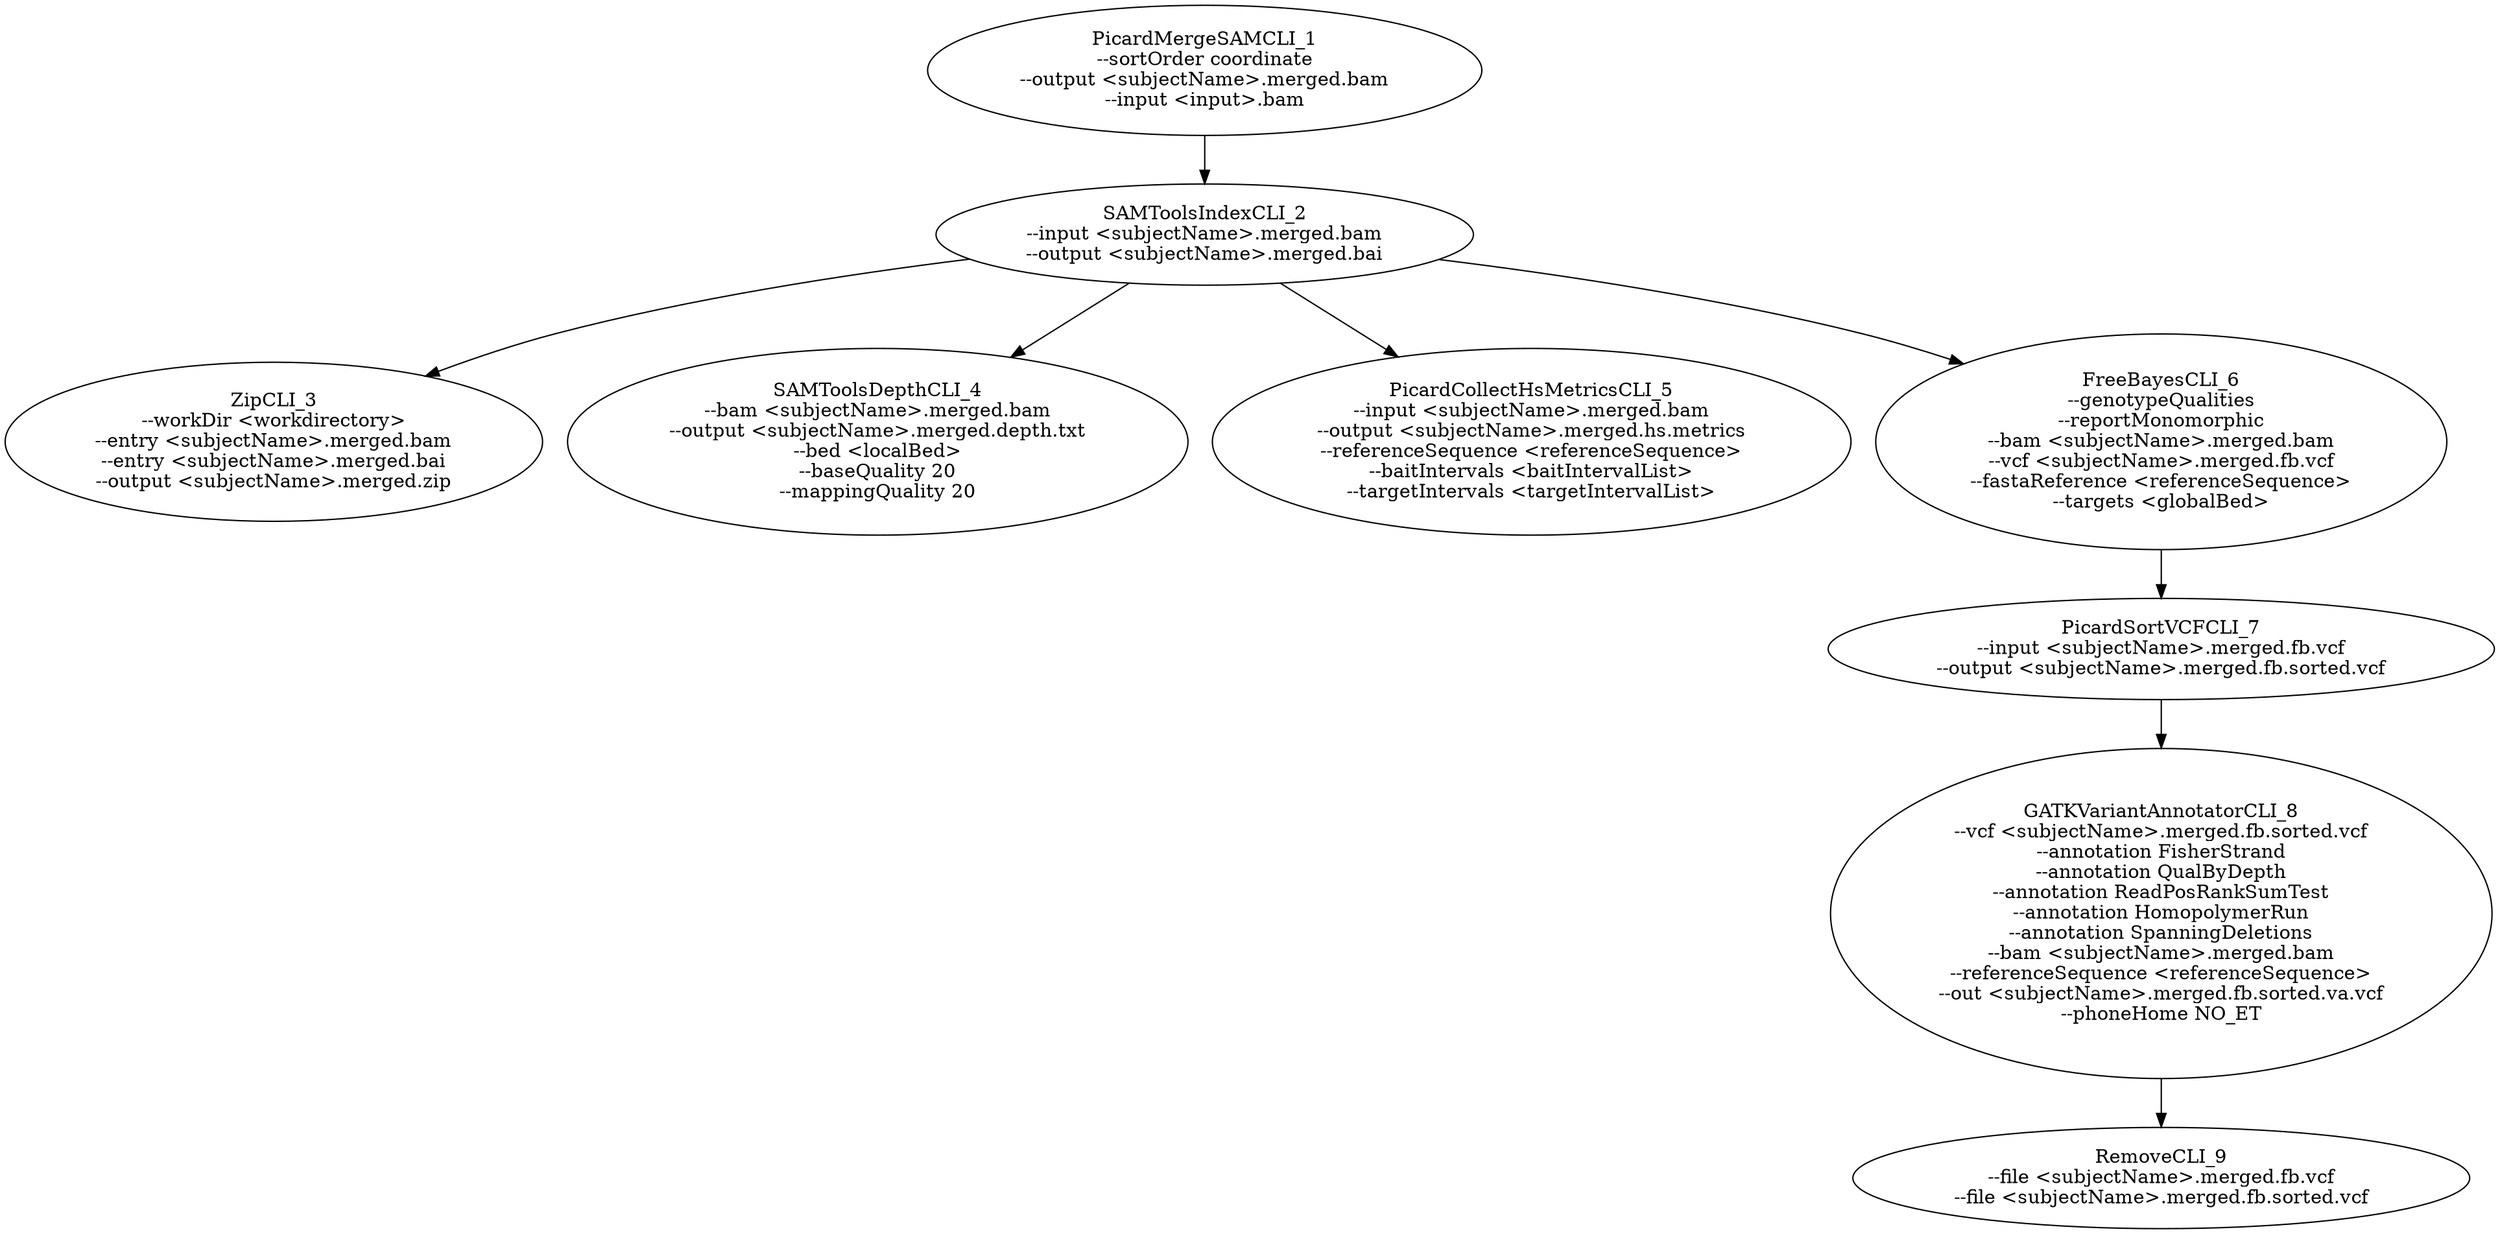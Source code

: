 digraph G {
  PicardMergeSAMCLI_1 [ label="PicardMergeSAMCLI_1
--sortOrder coordinate
--output <subjectName>.merged.bam
--input <input>.bam
" ];
  SAMToolsIndexCLI_2 [ label="SAMToolsIndexCLI_2
--input <subjectName>.merged.bam
--output <subjectName>.merged.bai
" ];
  ZipCLI_3 [ label="ZipCLI_3
--workDir <workdirectory>
--entry <subjectName>.merged.bam
--entry <subjectName>.merged.bai
--output <subjectName>.merged.zip
" ];
  SAMToolsDepthCLI_4 [ label="SAMToolsDepthCLI_4
--bam <subjectName>.merged.bam
--output <subjectName>.merged.depth.txt
--bed <localBed>
--baseQuality 20
--mappingQuality 20
" ];
  PicardCollectHsMetricsCLI_5 [ label="PicardCollectHsMetricsCLI_5
--input <subjectName>.merged.bam
--output <subjectName>.merged.hs.metrics
--referenceSequence <referenceSequence>
--baitIntervals <baitIntervalList>
--targetIntervals <targetIntervalList>
" ];
  FreeBayesCLI_6 [ label="FreeBayesCLI_6
--genotypeQualities
--reportMonomorphic
--bam <subjectName>.merged.bam
--vcf <subjectName>.merged.fb.vcf
--fastaReference <referenceSequence>
--targets <globalBed>
" ];
  PicardSortVCFCLI_7 [ label="PicardSortVCFCLI_7
--input <subjectName>.merged.fb.vcf
--output <subjectName>.merged.fb.sorted.vcf
" ];
  GATKVariantAnnotatorCLI_8 [ label="GATKVariantAnnotatorCLI_8
--vcf <subjectName>.merged.fb.sorted.vcf
--annotation FisherStrand
--annotation QualByDepth
--annotation ReadPosRankSumTest
--annotation HomopolymerRun
--annotation SpanningDeletions
--bam <subjectName>.merged.bam
--referenceSequence <referenceSequence>
--out <subjectName>.merged.fb.sorted.va.vcf
--phoneHome NO_ET
" ];
  RemoveCLI_9 [ label="RemoveCLI_9
--file <subjectName>.merged.fb.vcf
--file <subjectName>.merged.fb.sorted.vcf
" ];
  PicardMergeSAMCLI_1 -> SAMToolsIndexCLI_2;
  SAMToolsIndexCLI_2 -> ZipCLI_3;
  SAMToolsIndexCLI_2 -> SAMToolsDepthCLI_4;
  SAMToolsIndexCLI_2 -> PicardCollectHsMetricsCLI_5;
  SAMToolsIndexCLI_2 -> FreeBayesCLI_6;
  FreeBayesCLI_6 -> PicardSortVCFCLI_7;
  PicardSortVCFCLI_7 -> GATKVariantAnnotatorCLI_8;
  GATKVariantAnnotatorCLI_8 -> RemoveCLI_9;
}
